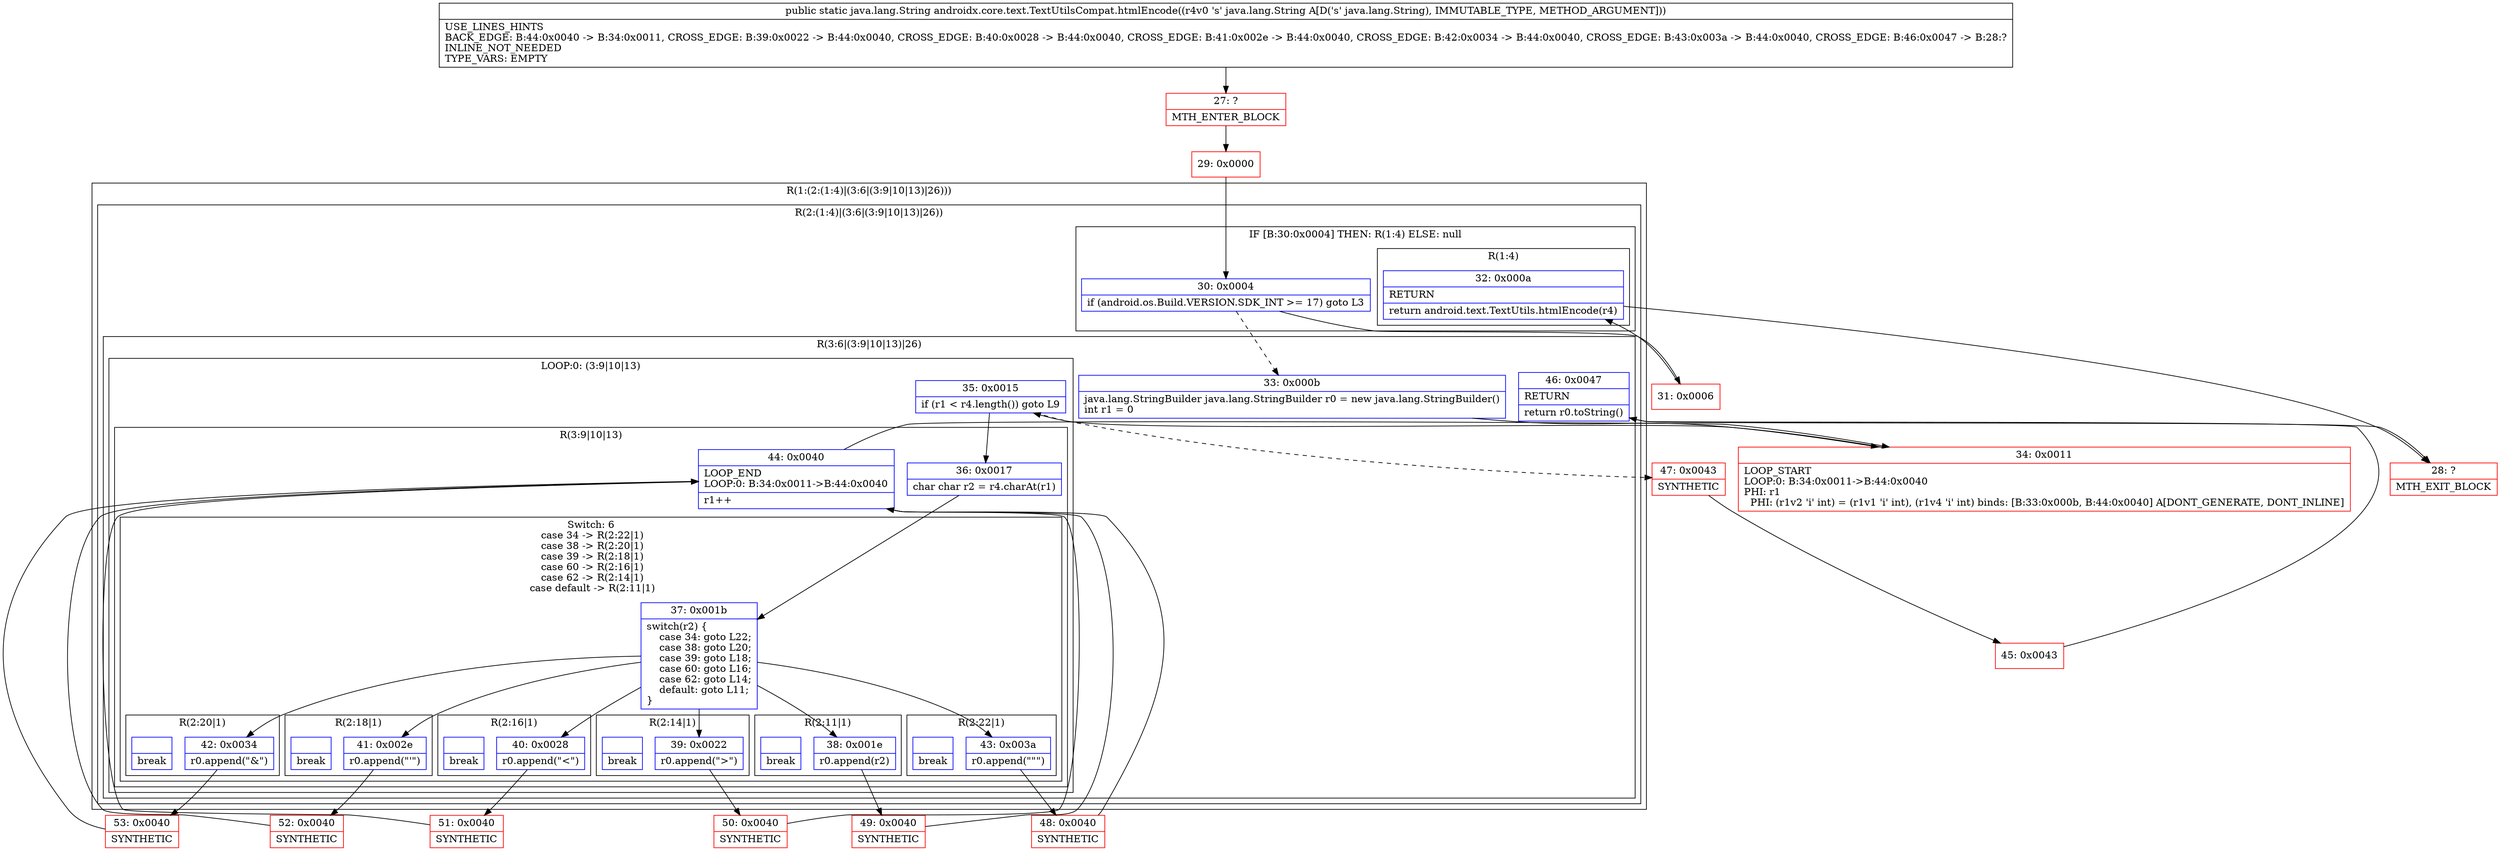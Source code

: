 digraph "CFG forandroidx.core.text.TextUtilsCompat.htmlEncode(Ljava\/lang\/String;)Ljava\/lang\/String;" {
subgraph cluster_Region_2065292007 {
label = "R(1:(2:(1:4)|(3:6|(3:9|10|13)|26)))";
node [shape=record,color=blue];
subgraph cluster_Region_319489265 {
label = "R(2:(1:4)|(3:6|(3:9|10|13)|26))";
node [shape=record,color=blue];
subgraph cluster_IfRegion_387342811 {
label = "IF [B:30:0x0004] THEN: R(1:4) ELSE: null";
node [shape=record,color=blue];
Node_30 [shape=record,label="{30\:\ 0x0004|if (android.os.Build.VERSION.SDK_INT \>= 17) goto L3\l}"];
subgraph cluster_Region_480769136 {
label = "R(1:4)";
node [shape=record,color=blue];
Node_32 [shape=record,label="{32\:\ 0x000a|RETURN\l|return android.text.TextUtils.htmlEncode(r4)\l}"];
}
}
subgraph cluster_Region_2087111771 {
label = "R(3:6|(3:9|10|13)|26)";
node [shape=record,color=blue];
Node_33 [shape=record,label="{33\:\ 0x000b|java.lang.StringBuilder java.lang.StringBuilder r0 = new java.lang.StringBuilder()\lint r1 = 0\l}"];
subgraph cluster_LoopRegion_1098748918 {
label = "LOOP:0: (3:9|10|13)";
node [shape=record,color=blue];
Node_35 [shape=record,label="{35\:\ 0x0015|if (r1 \< r4.length()) goto L9\l}"];
subgraph cluster_Region_1177590260 {
label = "R(3:9|10|13)";
node [shape=record,color=blue];
Node_36 [shape=record,label="{36\:\ 0x0017|char char r2 = r4.charAt(r1)\l}"];
subgraph cluster_SwitchRegion_726656440 {
label = "Switch: 6
 case 34 -> R(2:22|1)
 case 38 -> R(2:20|1)
 case 39 -> R(2:18|1)
 case 60 -> R(2:16|1)
 case 62 -> R(2:14|1)
 case default -> R(2:11|1)";
node [shape=record,color=blue];
Node_37 [shape=record,label="{37\:\ 0x001b|switch(r2) \{\l    case 34: goto L22;\l    case 38: goto L20;\l    case 39: goto L18;\l    case 60: goto L16;\l    case 62: goto L14;\l    default: goto L11;\l\}\l}"];
subgraph cluster_Region_236255914 {
label = "R(2:22|1)";
node [shape=record,color=blue];
Node_43 [shape=record,label="{43\:\ 0x003a|r0.append(\"&quot;\")\l}"];
Node_InsnContainer_702340065 [shape=record,label="{|break\l}"];
}
subgraph cluster_Region_2047405714 {
label = "R(2:20|1)";
node [shape=record,color=blue];
Node_42 [shape=record,label="{42\:\ 0x0034|r0.append(\"&amp;\")\l}"];
Node_InsnContainer_1656450727 [shape=record,label="{|break\l}"];
}
subgraph cluster_Region_570684650 {
label = "R(2:18|1)";
node [shape=record,color=blue];
Node_41 [shape=record,label="{41\:\ 0x002e|r0.append(\"&#39;\")\l}"];
Node_InsnContainer_1183306642 [shape=record,label="{|break\l}"];
}
subgraph cluster_Region_1758322917 {
label = "R(2:16|1)";
node [shape=record,color=blue];
Node_40 [shape=record,label="{40\:\ 0x0028|r0.append(\"&lt;\")\l}"];
Node_InsnContainer_1705032518 [shape=record,label="{|break\l}"];
}
subgraph cluster_Region_1101371132 {
label = "R(2:14|1)";
node [shape=record,color=blue];
Node_39 [shape=record,label="{39\:\ 0x0022|r0.append(\"&gt;\")\l}"];
Node_InsnContainer_720140224 [shape=record,label="{|break\l}"];
}
subgraph cluster_Region_2095356964 {
label = "R(2:11|1)";
node [shape=record,color=blue];
Node_38 [shape=record,label="{38\:\ 0x001e|r0.append(r2)\l}"];
Node_InsnContainer_320600684 [shape=record,label="{|break\l}"];
}
}
Node_44 [shape=record,label="{44\:\ 0x0040|LOOP_END\lLOOP:0: B:34:0x0011\-\>B:44:0x0040\l|r1++\l}"];
}
}
Node_46 [shape=record,label="{46\:\ 0x0047|RETURN\l|return r0.toString()\l}"];
}
}
}
Node_27 [shape=record,color=red,label="{27\:\ ?|MTH_ENTER_BLOCK\l}"];
Node_29 [shape=record,color=red,label="{29\:\ 0x0000}"];
Node_31 [shape=record,color=red,label="{31\:\ 0x0006}"];
Node_28 [shape=record,color=red,label="{28\:\ ?|MTH_EXIT_BLOCK\l}"];
Node_34 [shape=record,color=red,label="{34\:\ 0x0011|LOOP_START\lLOOP:0: B:34:0x0011\-\>B:44:0x0040\lPHI: r1 \l  PHI: (r1v2 'i' int) = (r1v1 'i' int), (r1v4 'i' int) binds: [B:33:0x000b, B:44:0x0040] A[DONT_GENERATE, DONT_INLINE]\l}"];
Node_49 [shape=record,color=red,label="{49\:\ 0x0040|SYNTHETIC\l}"];
Node_50 [shape=record,color=red,label="{50\:\ 0x0040|SYNTHETIC\l}"];
Node_51 [shape=record,color=red,label="{51\:\ 0x0040|SYNTHETIC\l}"];
Node_52 [shape=record,color=red,label="{52\:\ 0x0040|SYNTHETIC\l}"];
Node_53 [shape=record,color=red,label="{53\:\ 0x0040|SYNTHETIC\l}"];
Node_48 [shape=record,color=red,label="{48\:\ 0x0040|SYNTHETIC\l}"];
Node_47 [shape=record,color=red,label="{47\:\ 0x0043|SYNTHETIC\l}"];
Node_45 [shape=record,color=red,label="{45\:\ 0x0043}"];
MethodNode[shape=record,label="{public static java.lang.String androidx.core.text.TextUtilsCompat.htmlEncode((r4v0 's' java.lang.String A[D('s' java.lang.String), IMMUTABLE_TYPE, METHOD_ARGUMENT]))  | USE_LINES_HINTS\lBACK_EDGE: B:44:0x0040 \-\> B:34:0x0011, CROSS_EDGE: B:39:0x0022 \-\> B:44:0x0040, CROSS_EDGE: B:40:0x0028 \-\> B:44:0x0040, CROSS_EDGE: B:41:0x002e \-\> B:44:0x0040, CROSS_EDGE: B:42:0x0034 \-\> B:44:0x0040, CROSS_EDGE: B:43:0x003a \-\> B:44:0x0040, CROSS_EDGE: B:46:0x0047 \-\> B:28:?\lINLINE_NOT_NEEDED\lTYPE_VARS: EMPTY\l}"];
MethodNode -> Node_27;Node_30 -> Node_31;
Node_30 -> Node_33[style=dashed];
Node_32 -> Node_28;
Node_33 -> Node_34;
Node_35 -> Node_36;
Node_35 -> Node_47[style=dashed];
Node_36 -> Node_37;
Node_37 -> Node_38;
Node_37 -> Node_39;
Node_37 -> Node_40;
Node_37 -> Node_41;
Node_37 -> Node_42;
Node_37 -> Node_43;
Node_43 -> Node_48;
Node_42 -> Node_53;
Node_41 -> Node_52;
Node_40 -> Node_51;
Node_39 -> Node_50;
Node_38 -> Node_49;
Node_44 -> Node_34;
Node_46 -> Node_28;
Node_27 -> Node_29;
Node_29 -> Node_30;
Node_31 -> Node_32;
Node_34 -> Node_35;
Node_49 -> Node_44;
Node_50 -> Node_44;
Node_51 -> Node_44;
Node_52 -> Node_44;
Node_53 -> Node_44;
Node_48 -> Node_44;
Node_47 -> Node_45;
Node_45 -> Node_46;
}

